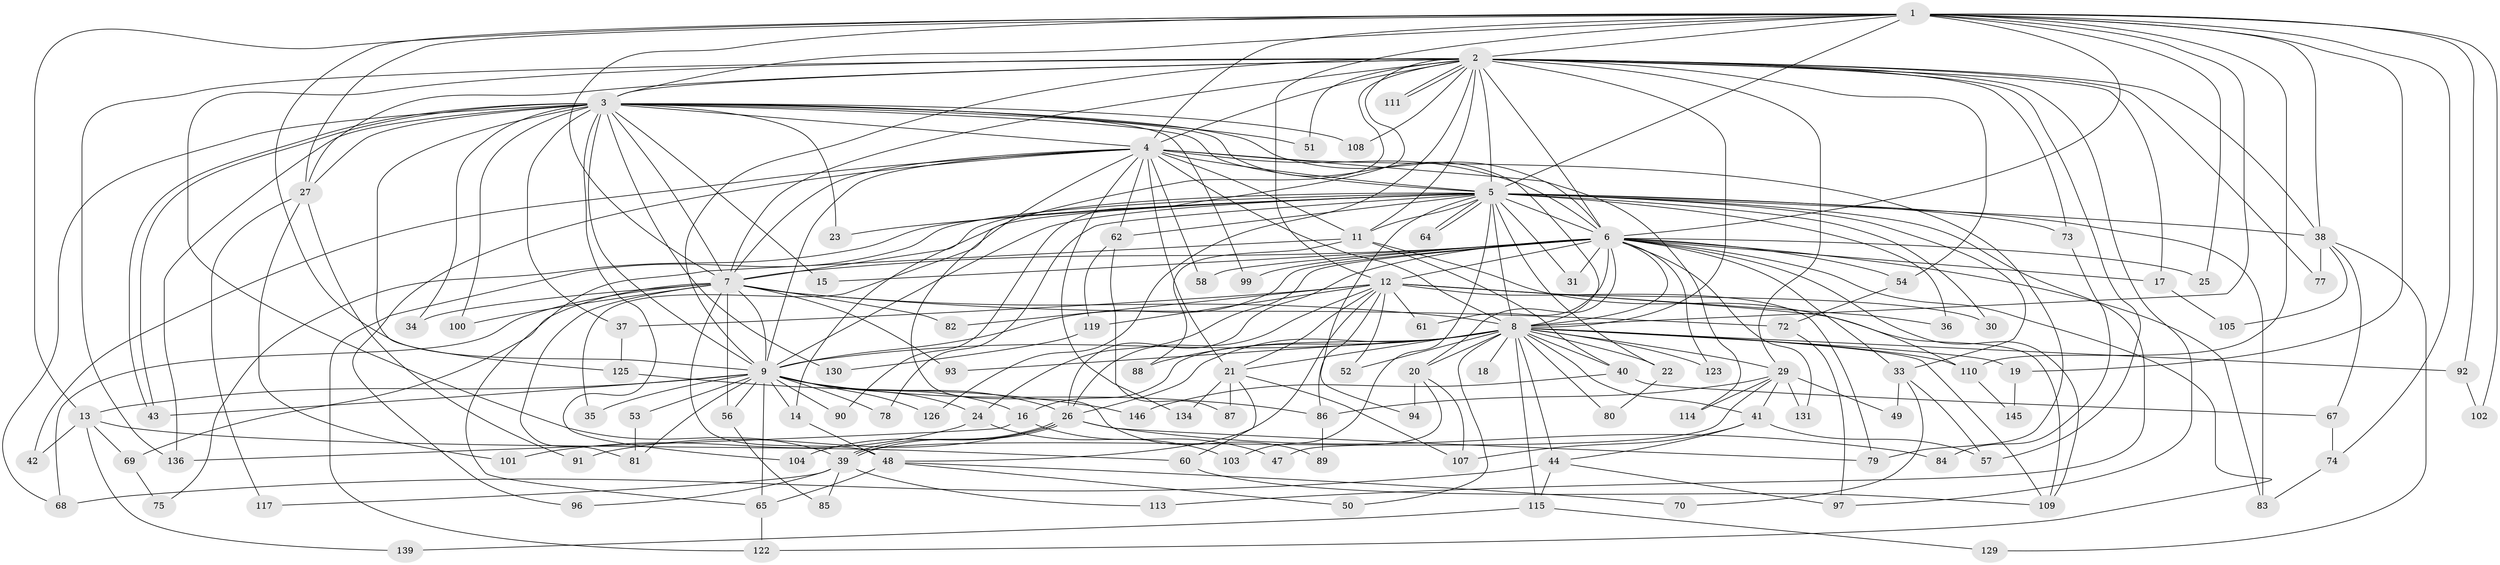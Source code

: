 // Generated by graph-tools (version 1.1) at 2025/51/02/27/25 19:51:47]
// undirected, 114 vertices, 268 edges
graph export_dot {
graph [start="1"]
  node [color=gray90,style=filled];
  1 [super="+135"];
  2 [super="+106"];
  3 [super="+143"];
  4 [super="+116"];
  5 [super="+124"];
  6 [super="+138"];
  7 [super="+128"];
  8 [super="+10"];
  9 [super="+32"];
  11 [super="+28"];
  12 [super="+46"];
  13;
  14;
  15;
  16;
  17;
  18;
  19;
  20 [super="+118"];
  21 [super="+55"];
  22;
  23;
  24;
  25;
  26 [super="+112"];
  27 [super="+63"];
  29 [super="+66"];
  30;
  31;
  33;
  34;
  35;
  36;
  37;
  38 [super="+45"];
  39 [super="+141"];
  40;
  41;
  42;
  43 [super="+76"];
  44 [super="+120"];
  47;
  48 [super="+59"];
  49;
  50;
  51;
  52;
  53;
  54;
  56;
  57 [super="+140"];
  58;
  60 [super="+142"];
  61;
  62;
  64;
  65 [super="+95"];
  67;
  68;
  69 [super="+71"];
  70;
  72 [super="+98"];
  73;
  74 [super="+133"];
  75;
  77;
  78;
  79 [super="+127"];
  80;
  81 [super="+132"];
  82;
  83;
  84;
  85;
  86 [super="+121"];
  87;
  88;
  89;
  90;
  91;
  92;
  93;
  94;
  96;
  97;
  99;
  100;
  101;
  102;
  103;
  104;
  105;
  107;
  108;
  109;
  110 [super="+137"];
  111;
  113;
  114;
  115;
  117;
  119;
  122;
  123;
  125;
  126;
  129;
  130;
  131;
  134;
  136 [super="+144"];
  139;
  145;
  146;
  1 -- 2 [weight=2];
  1 -- 3;
  1 -- 4;
  1 -- 5;
  1 -- 6;
  1 -- 7;
  1 -- 8 [weight=2];
  1 -- 9;
  1 -- 12;
  1 -- 13;
  1 -- 19;
  1 -- 25;
  1 -- 38;
  1 -- 74;
  1 -- 92;
  1 -- 102;
  1 -- 110;
  1 -- 27;
  2 -- 3;
  2 -- 4;
  2 -- 5;
  2 -- 6;
  2 -- 7;
  2 -- 8 [weight=2];
  2 -- 9;
  2 -- 11 [weight=2];
  2 -- 14;
  2 -- 17;
  2 -- 27;
  2 -- 29;
  2 -- 38;
  2 -- 51;
  2 -- 54;
  2 -- 73;
  2 -- 77;
  2 -- 90;
  2 -- 97;
  2 -- 108;
  2 -- 111;
  2 -- 111;
  2 -- 136;
  2 -- 39;
  2 -- 126;
  2 -- 57;
  3 -- 4;
  3 -- 5;
  3 -- 6;
  3 -- 7;
  3 -- 8 [weight=2];
  3 -- 9;
  3 -- 15;
  3 -- 23;
  3 -- 27;
  3 -- 34;
  3 -- 37;
  3 -- 43;
  3 -- 43;
  3 -- 51;
  3 -- 68;
  3 -- 99;
  3 -- 100;
  3 -- 104;
  3 -- 108;
  3 -- 125;
  3 -- 130;
  3 -- 136;
  4 -- 5 [weight=2];
  4 -- 6;
  4 -- 7;
  4 -- 8 [weight=2];
  4 -- 9;
  4 -- 11;
  4 -- 21;
  4 -- 42;
  4 -- 58;
  4 -- 62;
  4 -- 79;
  4 -- 89;
  4 -- 96;
  4 -- 114;
  4 -- 134;
  5 -- 6;
  5 -- 7;
  5 -- 8 [weight=2];
  5 -- 9;
  5 -- 22;
  5 -- 23;
  5 -- 30;
  5 -- 31;
  5 -- 33;
  5 -- 35;
  5 -- 36;
  5 -- 62;
  5 -- 64;
  5 -- 64;
  5 -- 73;
  5 -- 75;
  5 -- 78;
  5 -- 83;
  5 -- 94;
  5 -- 103;
  5 -- 113;
  5 -- 122;
  5 -- 11;
  5 -- 38;
  6 -- 7;
  6 -- 8 [weight=2];
  6 -- 9;
  6 -- 12;
  6 -- 15;
  6 -- 17;
  6 -- 20;
  6 -- 24;
  6 -- 25;
  6 -- 26;
  6 -- 31;
  6 -- 33;
  6 -- 54;
  6 -- 58;
  6 -- 61;
  6 -- 83;
  6 -- 99;
  6 -- 122;
  6 -- 123;
  6 -- 131;
  6 -- 109;
  7 -- 8 [weight=2];
  7 -- 9;
  7 -- 34;
  7 -- 56;
  7 -- 68;
  7 -- 69 [weight=2];
  7 -- 72;
  7 -- 81;
  7 -- 82;
  7 -- 93;
  7 -- 100;
  7 -- 48 [weight=2];
  8 -- 9 [weight=3];
  8 -- 16;
  8 -- 19;
  8 -- 22;
  8 -- 29;
  8 -- 40;
  8 -- 44;
  8 -- 50;
  8 -- 52;
  8 -- 92;
  8 -- 93;
  8 -- 109;
  8 -- 123;
  8 -- 41;
  8 -- 110;
  8 -- 80;
  8 -- 18;
  8 -- 115;
  8 -- 20;
  8 -- 21;
  8 -- 88;
  8 -- 26;
  9 -- 13;
  9 -- 14;
  9 -- 16;
  9 -- 24;
  9 -- 26;
  9 -- 35;
  9 -- 53 [weight=2];
  9 -- 56;
  9 -- 65;
  9 -- 78;
  9 -- 86;
  9 -- 90;
  9 -- 126;
  9 -- 81;
  9 -- 43;
  11 -- 65;
  11 -- 40;
  11 -- 88;
  11 -- 110;
  12 -- 30;
  12 -- 36;
  12 -- 37;
  12 -- 48;
  12 -- 52;
  12 -- 61;
  12 -- 82;
  12 -- 109;
  12 -- 119;
  12 -- 26;
  12 -- 86;
  12 -- 21;
  12 -- 79;
  13 -- 42;
  13 -- 60;
  13 -- 69;
  13 -- 139;
  14 -- 48;
  16 -- 47;
  16 -- 136;
  17 -- 105;
  19 -- 145;
  20 -- 47;
  20 -- 94;
  20 -- 107;
  21 -- 87;
  21 -- 134;
  21 -- 107;
  21 -- 60;
  22 -- 80;
  24 -- 101;
  24 -- 103;
  26 -- 39;
  26 -- 39;
  26 -- 79;
  26 -- 84;
  26 -- 91;
  26 -- 104;
  27 -- 91;
  27 -- 101;
  27 -- 117;
  29 -- 41;
  29 -- 49;
  29 -- 114;
  29 -- 131;
  29 -- 86;
  29 -- 39;
  33 -- 49;
  33 -- 57;
  33 -- 70;
  37 -- 125;
  38 -- 67;
  38 -- 105;
  38 -- 129;
  38 -- 77;
  39 -- 85;
  39 -- 96;
  39 -- 113;
  39 -- 117;
  40 -- 67;
  40 -- 146;
  41 -- 44;
  41 -- 57;
  41 -- 107;
  44 -- 97;
  44 -- 115;
  44 -- 68;
  48 -- 50;
  48 -- 65;
  48 -- 70;
  53 -- 81;
  54 -- 72;
  56 -- 85;
  60 -- 109;
  62 -- 87;
  62 -- 119;
  65 -- 122;
  67 -- 74;
  69 -- 75;
  72 -- 97;
  73 -- 84;
  74 -- 83;
  86 -- 89;
  92 -- 102;
  110 -- 145;
  115 -- 129;
  115 -- 139;
  119 -- 130;
  125 -- 146;
}
